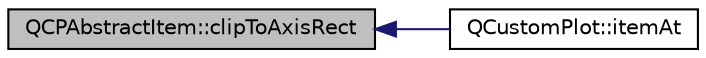 digraph "QCPAbstractItem::clipToAxisRect"
{
  edge [fontname="Helvetica",fontsize="10",labelfontname="Helvetica",labelfontsize="10"];
  node [fontname="Helvetica",fontsize="10",shape=record];
  rankdir="LR";
  Node79 [label="QCPAbstractItem::clipToAxisRect",height=0.2,width=0.4,color="black", fillcolor="grey75", style="filled", fontcolor="black"];
  Node79 -> Node80 [dir="back",color="midnightblue",fontsize="10",style="solid",fontname="Helvetica"];
  Node80 [label="QCustomPlot::itemAt",height=0.2,width=0.4,color="black", fillcolor="white", style="filled",URL="$dd/d9b/class_q_custom_plot.html#ac08578e0e6c059c83a8d340ba0038e8e"];
}
